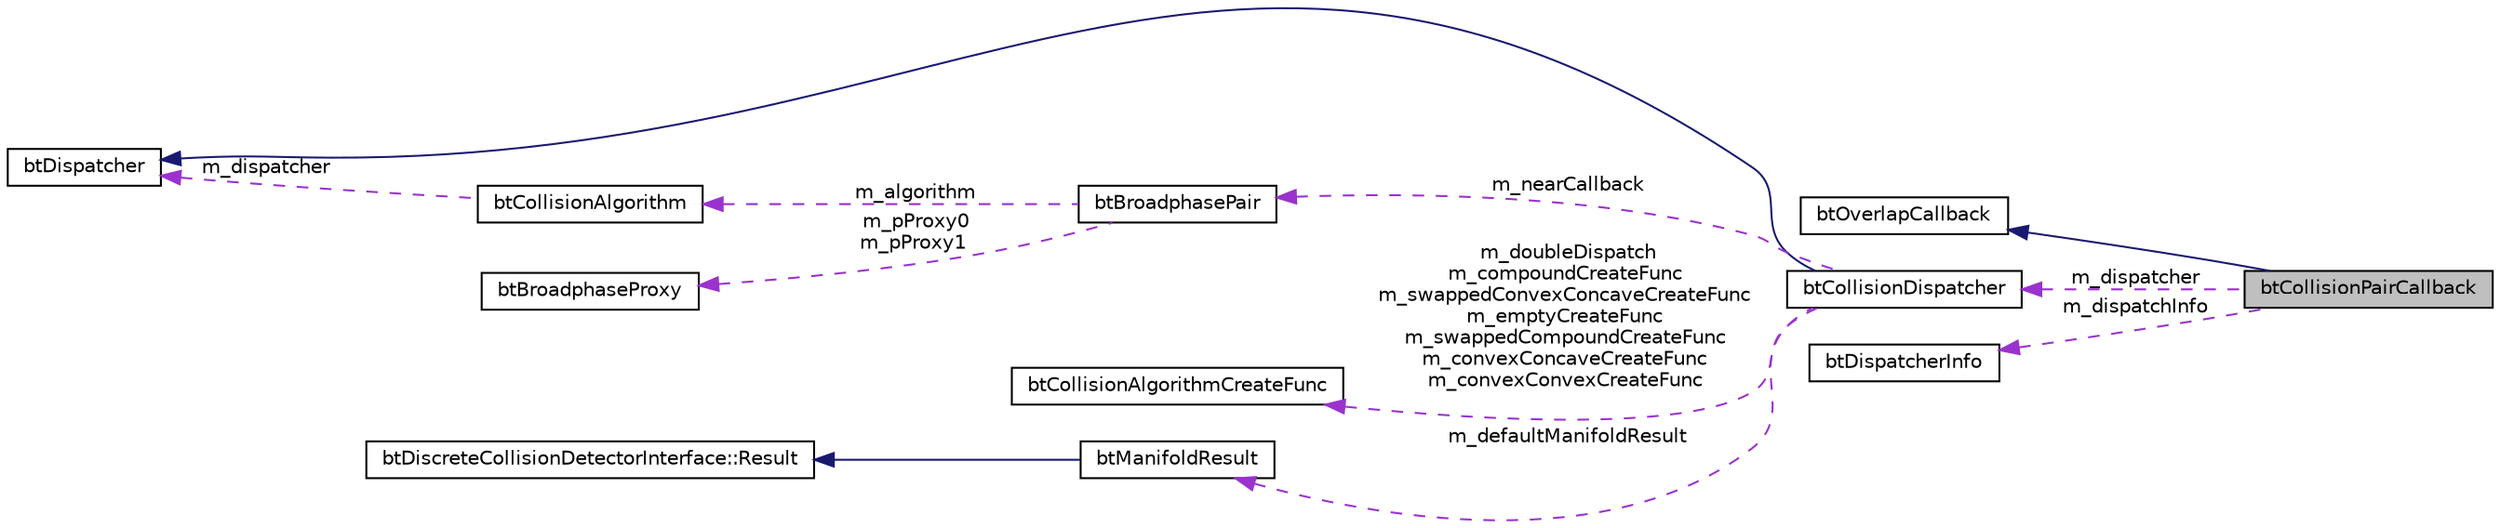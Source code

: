 digraph G
{
  edge [fontname="Helvetica",fontsize="10",labelfontname="Helvetica",labelfontsize="10"];
  node [fontname="Helvetica",fontsize="10",shape=record];
  rankdir="LR";
  Node1 [label="btCollisionPairCallback",height=0.2,width=0.4,color="black", fillcolor="grey75", style="filled" fontcolor="black"];
  Node2 -> Node1 [dir="back",color="midnightblue",fontsize="10",style="solid",fontname="Helvetica"];
  Node2 [label="btOverlapCallback",height=0.2,width=0.4,color="black", fillcolor="white", style="filled",URL="$structbtOverlapCallback.html"];
  Node3 -> Node1 [dir="back",color="darkorchid3",fontsize="10",style="dashed",label=" m_dispatcher" ,fontname="Helvetica"];
  Node3 [label="btCollisionDispatcher",height=0.2,width=0.4,color="black", fillcolor="white", style="filled",URL="$classbtCollisionDispatcher.html",tooltip="btCollisionDispatcher supports algorithms that handle ConvexConvex and ConvexConcave collision pairs..."];
  Node4 -> Node3 [dir="back",color="midnightblue",fontsize="10",style="solid",fontname="Helvetica"];
  Node4 [label="btDispatcher",height=0.2,width=0.4,color="black", fillcolor="white", style="filled",URL="$classbtDispatcher.html",tooltip="btDispatcher can be used in combination with broadphase to dispatch overlapping pairs."];
  Node5 -> Node3 [dir="back",color="darkorchid3",fontsize="10",style="dashed",label=" m_nearCallback" ,fontname="Helvetica"];
  Node5 [label="btBroadphasePair",height=0.2,width=0.4,color="black", fillcolor="white", style="filled",URL="$structbtBroadphasePair.html",tooltip="contains a pair of aabb-overlapping objects"];
  Node6 -> Node5 [dir="back",color="darkorchid3",fontsize="10",style="dashed",label=" m_algorithm" ,fontname="Helvetica"];
  Node6 [label="btCollisionAlgorithm",height=0.2,width=0.4,color="black", fillcolor="white", style="filled",URL="$classbtCollisionAlgorithm.html",tooltip="btCollisionAlgorithm is an collision interface that is compatible with the Broadphase and btDispatche..."];
  Node4 -> Node6 [dir="back",color="darkorchid3",fontsize="10",style="dashed",label=" m_dispatcher" ,fontname="Helvetica"];
  Node7 -> Node5 [dir="back",color="darkorchid3",fontsize="10",style="dashed",label=" m_pProxy0\nm_pProxy1" ,fontname="Helvetica"];
  Node7 [label="btBroadphaseProxy",height=0.2,width=0.4,color="black", fillcolor="white", style="filled",URL="$structbtBroadphaseProxy.html",tooltip="btBroadphaseProxy"];
  Node8 -> Node3 [dir="back",color="darkorchid3",fontsize="10",style="dashed",label=" m_doubleDispatch\nm_compoundCreateFunc\nm_swappedConvexConcaveCreateFunc\nm_emptyCreateFunc\nm_swappedCompoundCreateFunc\nm_convexConcaveCreateFunc\nm_convexConvexCreateFunc" ,fontname="Helvetica"];
  Node8 [label="btCollisionAlgorithmCreateFunc",height=0.2,width=0.4,color="black", fillcolor="white", style="filled",URL="$structbtCollisionAlgorithmCreateFunc.html",tooltip="Used by the btCollisionDispatcher to register and create instances for btCollisionAlgorithm."];
  Node9 -> Node3 [dir="back",color="darkorchid3",fontsize="10",style="dashed",label=" m_defaultManifoldResult" ,fontname="Helvetica"];
  Node9 [label="btManifoldResult",height=0.2,width=0.4,color="black", fillcolor="white", style="filled",URL="$classbtManifoldResult.html",tooltip="btManifoldResult is a helper class to manage contact results."];
  Node10 -> Node9 [dir="back",color="midnightblue",fontsize="10",style="solid",fontname="Helvetica"];
  Node10 [label="btDiscreteCollisionDetectorInterface::Result",height=0.2,width=0.4,color="black", fillcolor="white", style="filled",URL="$structbtDiscreteCollisionDetectorInterface_1_1Result.html"];
  Node11 -> Node1 [dir="back",color="darkorchid3",fontsize="10",style="dashed",label=" m_dispatchInfo" ,fontname="Helvetica"];
  Node11 [label="btDispatcherInfo",height=0.2,width=0.4,color="black", fillcolor="white", style="filled",URL="$structbtDispatcherInfo.html"];
}
